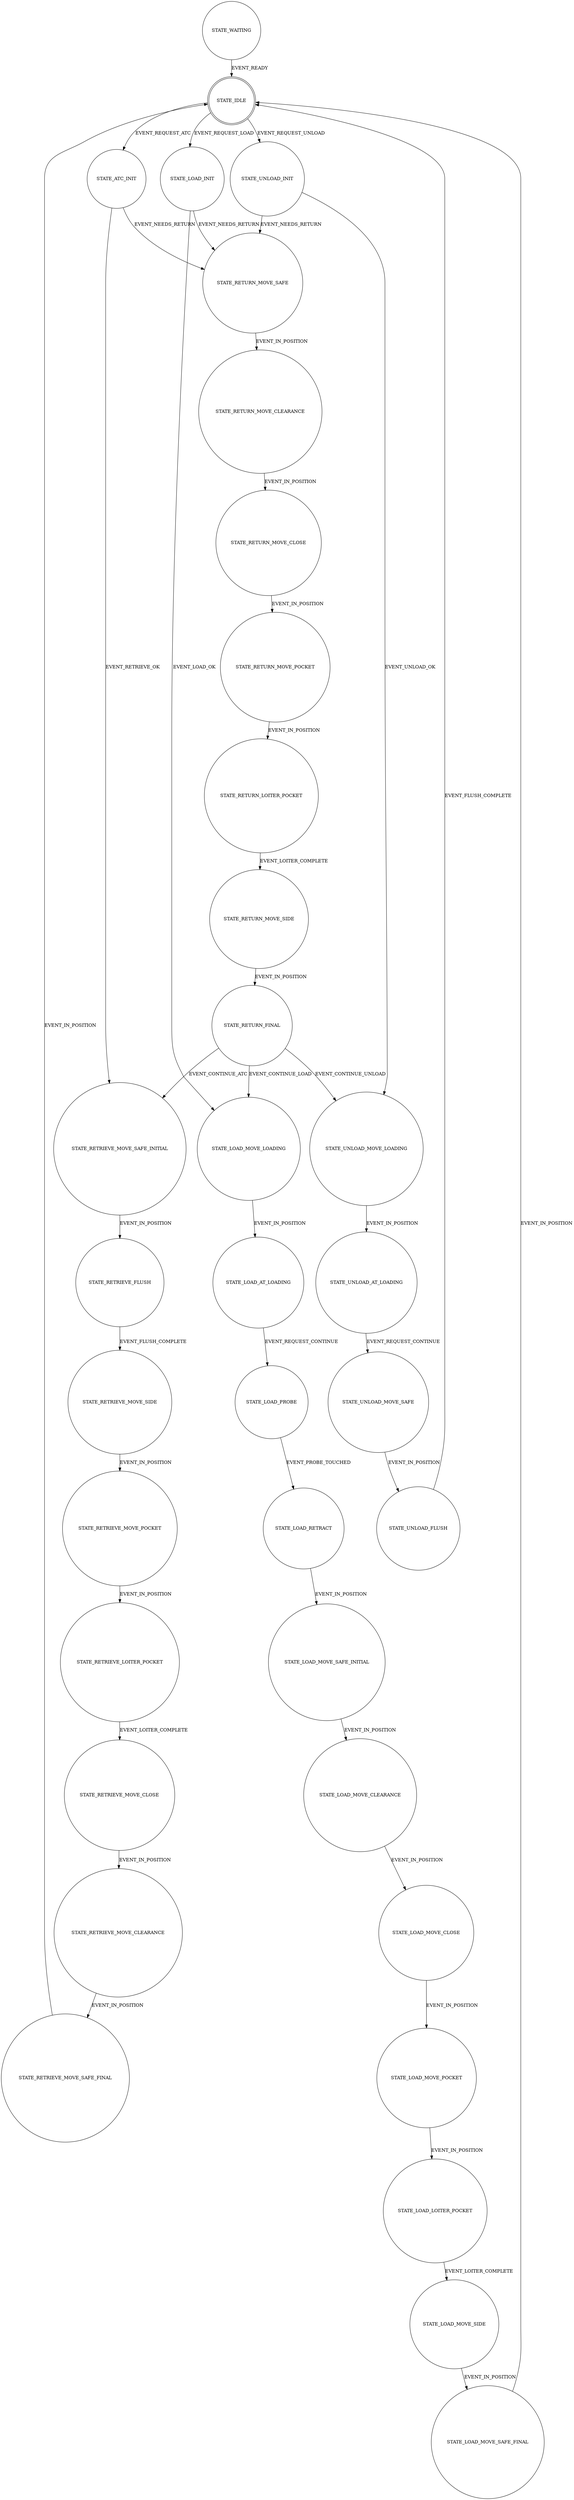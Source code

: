 digraph atc {
	node [shape = doublecircle]; STATE_IDLE;
	node [shape = circle];

	// Transitions

    STATE_WAITING -> STATE_IDLE [ label = "EVENT_READY" ]

    STATE_IDLE -> STATE_LOAD_INIT [ label = "EVENT_REQUEST_LOAD" ]
    STATE_LOAD_INIT -> STATE_RETURN_MOVE_SAFE [ label = "EVENT_NEEDS_RETURN" ]
    STATE_LOAD_INIT -> STATE_LOAD_MOVE_LOADING [ label = "EVENT_LOAD_OK" ]
    STATE_LOAD_MOVE_LOADING -> STATE_LOAD_AT_LOADING [ label = "EVENT_IN_POSITION" ]
    STATE_LOAD_AT_LOADING -> STATE_LOAD_PROBE [ label = "EVENT_REQUEST_CONTINUE" ]
    STATE_LOAD_PROBE -> STATE_LOAD_RETRACT [ label = "EVENT_PROBE_TOUCHED" ]
    STATE_LOAD_RETRACT -> STATE_LOAD_MOVE_SAFE_INITIAL [ label = "EVENT_IN_POSITION" ]
    STATE_LOAD_MOVE_SAFE_INITIAL -> STATE_LOAD_MOVE_CLEARANCE [ label = "EVENT_IN_POSITION" ]
    STATE_LOAD_MOVE_CLEARANCE -> STATE_LOAD_MOVE_CLOSE [ label = "EVENT_IN_POSITION" ]
    STATE_LOAD_MOVE_CLOSE -> STATE_LOAD_MOVE_POCKET [ label = "EVENT_IN_POSITION" ]
    STATE_LOAD_MOVE_POCKET -> STATE_LOAD_LOITER_POCKET [ label = "EVENT_IN_POSITION" ]
    STATE_LOAD_LOITER_POCKET -> STATE_LOAD_MOVE_SIDE [ label = "EVENT_LOITER_COMPLETE" ]
    STATE_LOAD_MOVE_SIDE -> STATE_LOAD_MOVE_SAFE_FINAL [ label = "EVENT_IN_POSITION" ]
    STATE_LOAD_MOVE_SAFE_FINAL -> STATE_IDLE [ label = "EVENT_IN_POSITION" ]

    STATE_IDLE -> STATE_UNLOAD_INIT [ label = "EVENT_REQUEST_UNLOAD" ]
    STATE_UNLOAD_INIT -> STATE_RETURN_MOVE_SAFE [ label = "EVENT_NEEDS_RETURN" ]
    STATE_UNLOAD_INIT -> STATE_UNLOAD_MOVE_LOADING [ label = "EVENT_UNLOAD_OK" ]
    STATE_UNLOAD_MOVE_LOADING -> STATE_UNLOAD_AT_LOADING [ label = "EVENT_IN_POSITION" ]
    STATE_UNLOAD_AT_LOADING -> STATE_UNLOAD_MOVE_SAFE [ label = "EVENT_REQUEST_CONTINUE" ]
    STATE_UNLOAD_MOVE_SAFE -> STATE_UNLOAD_FLUSH [ label = "EVENT_IN_POSITION" ]
    STATE_UNLOAD_FLUSH -> STATE_IDLE [ label = "EVENT_FLUSH_COMPLETE" ]

    STATE_IDLE -> STATE_ATC_INIT [ label = "EVENT_REQUEST_ATC" ]

    STATE_ATC_INIT -> STATE_RETURN_MOVE_SAFE [ label = "EVENT_NEEDS_RETURN" ]
    STATE_RETURN_MOVE_SAFE -> STATE_RETURN_MOVE_CLEARANCE [ label = "EVENT_IN_POSITION" ]
    STATE_RETURN_MOVE_CLEARANCE -> STATE_RETURN_MOVE_CLOSE [ label = "EVENT_IN_POSITION" ]
    STATE_RETURN_MOVE_CLOSE -> STATE_RETURN_MOVE_POCKET [ label = "EVENT_IN_POSITION" ]
    STATE_RETURN_MOVE_POCKET -> STATE_RETURN_LOITER_POCKET [ label = "EVENT_IN_POSITION" ]
    STATE_RETURN_LOITER_POCKET -> STATE_RETURN_MOVE_SIDE [ label = "EVENT_LOITER_COMPLETE" ]
    STATE_RETURN_MOVE_SIDE -> STATE_RETURN_FINAL [ label="EVENT_IN_POSITION" ]
    STATE_RETURN_FINAL -> STATE_RETRIEVE_MOVE_SAFE_INITIAL [ label = "EVENT_CONTINUE_ATC" ]
    STATE_RETURN_FINAL -> STATE_UNLOAD_MOVE_LOADING [ label="EVENT_CONTINUE_UNLOAD" ]
    STATE_RETURN_FINAL -> STATE_LOAD_MOVE_LOADING [ label="EVENT_CONTINUE_LOAD" ]

    STATE_ATC_INIT -> STATE_RETRIEVE_MOVE_SAFE_INITIAL [ label = "EVENT_RETRIEVE_OK" ]
    STATE_RETRIEVE_MOVE_SAFE_INITIAL -> STATE_RETRIEVE_FLUSH [ label = "EVENT_IN_POSITION" ]
    STATE_RETRIEVE_FLUSH -> STATE_RETRIEVE_MOVE_SIDE [ label = "EVENT_FLUSH_COMPLETE" ]
    STATE_RETRIEVE_MOVE_SIDE -> STATE_RETRIEVE_MOVE_POCKET [ label = "EVENT_IN_POSITION" ]
    STATE_RETRIEVE_MOVE_POCKET -> STATE_RETRIEVE_LOITER_POCKET [ label = "EVENT_IN_POSITION" ]
    STATE_RETRIEVE_LOITER_POCKET -> STATE_RETRIEVE_MOVE_CLOSE [ label = "EVENT_LOITER_COMPLETE" ]
    STATE_RETRIEVE_MOVE_CLOSE -> STATE_RETRIEVE_MOVE_CLEARANCE [ label = "EVENT_IN_POSITION" ]
    STATE_RETRIEVE_MOVE_CLEARANCE -> STATE_RETRIEVE_MOVE_SAFE_FINAL [ label = "EVENT_IN_POSITION" ]
    STATE_RETRIEVE_MOVE_SAFE_FINAL -> STATE_IDLE [ label = "EVENT_IN_POSITION" ]
}
